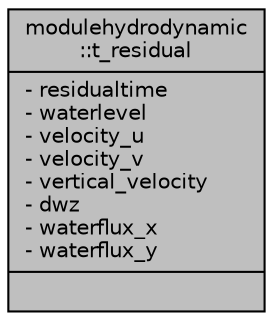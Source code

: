 digraph "modulehydrodynamic::t_residual"
{
 // LATEX_PDF_SIZE
  edge [fontname="Helvetica",fontsize="10",labelfontname="Helvetica",labelfontsize="10"];
  node [fontname="Helvetica",fontsize="10",shape=record];
  Node1 [label="{modulehydrodynamic\l::t_residual\n|- residualtime\l- waterlevel\l- velocity_u\l- velocity_v\l- vertical_velocity\l- dwz\l- waterflux_x\l- waterflux_y\l|}",height=0.2,width=0.4,color="black", fillcolor="grey75", style="filled", fontcolor="black",tooltip=" "];
}
